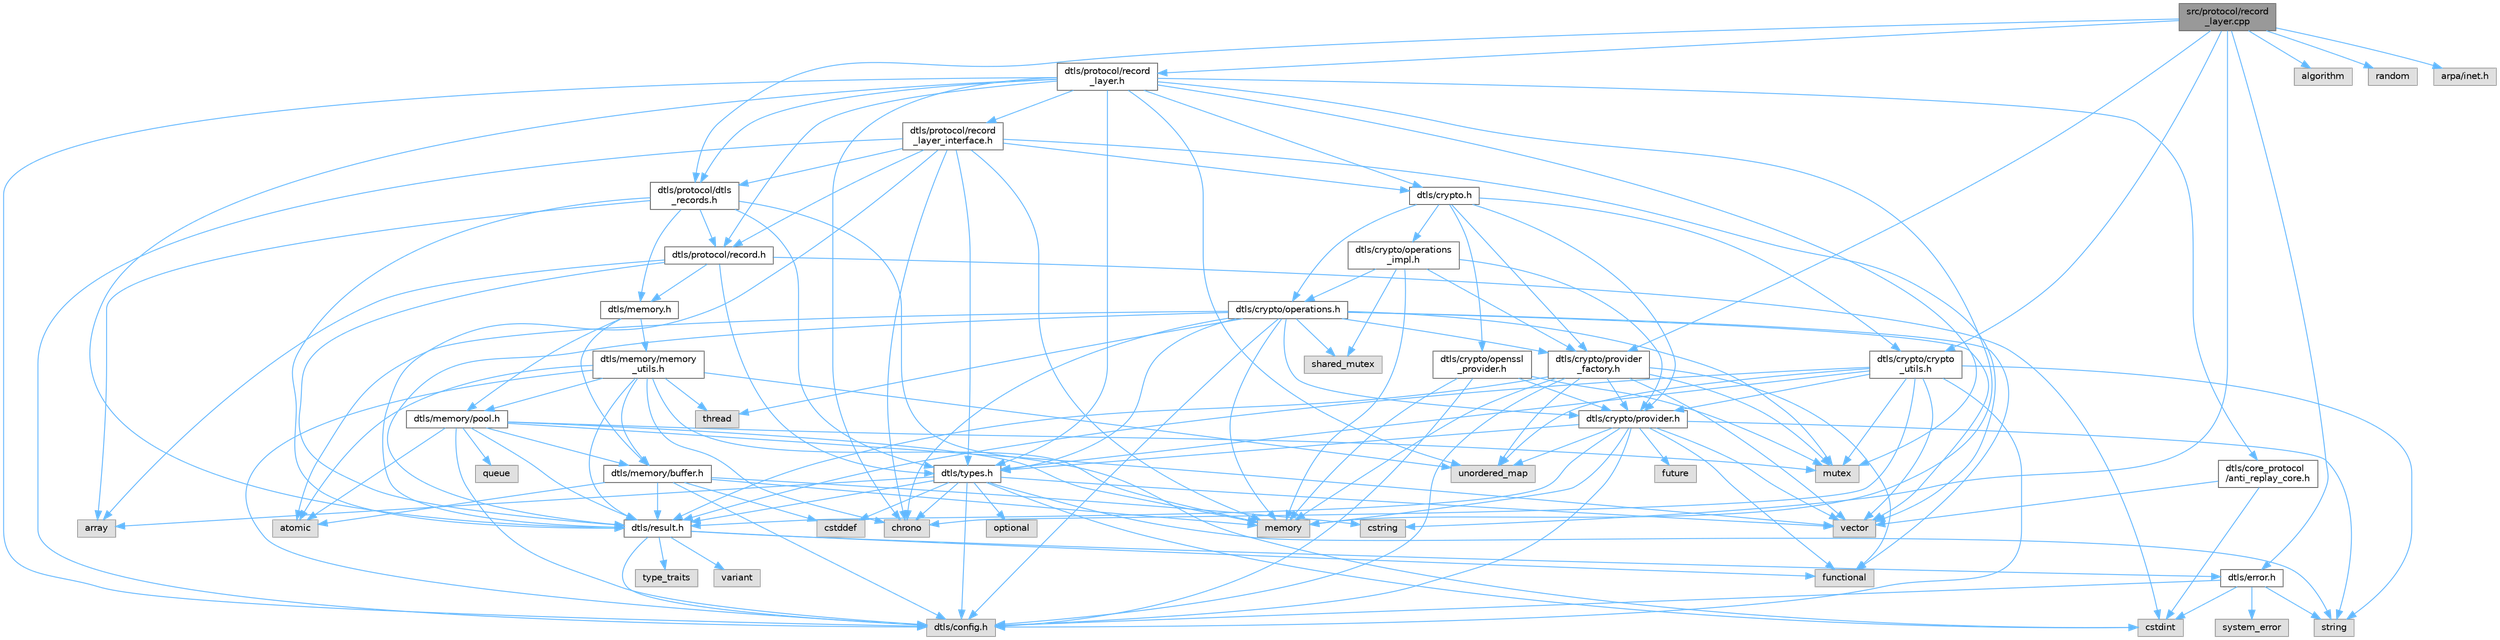digraph "src/protocol/record_layer.cpp"
{
 // LATEX_PDF_SIZE
  bgcolor="transparent";
  edge [fontname=Helvetica,fontsize=10,labelfontname=Helvetica,labelfontsize=10];
  node [fontname=Helvetica,fontsize=10,shape=box,height=0.2,width=0.4];
  Node1 [id="Node000001",label="src/protocol/record\l_layer.cpp",height=0.2,width=0.4,color="gray40", fillcolor="grey60", style="filled", fontcolor="black",tooltip=" "];
  Node1 -> Node2 [id="edge1_Node000001_Node000002",color="steelblue1",style="solid",tooltip=" "];
  Node2 [id="Node000002",label="dtls/protocol/record\l_layer.h",height=0.2,width=0.4,color="grey40", fillcolor="white", style="filled",URL="$record__layer_8h.html",tooltip=" "];
  Node2 -> Node3 [id="edge2_Node000002_Node000003",color="steelblue1",style="solid",tooltip=" "];
  Node3 [id="Node000003",label="dtls/config.h",height=0.2,width=0.4,color="grey60", fillcolor="#E0E0E0", style="filled",tooltip=" "];
  Node2 -> Node4 [id="edge3_Node000002_Node000004",color="steelblue1",style="solid",tooltip=" "];
  Node4 [id="Node000004",label="dtls/types.h",height=0.2,width=0.4,color="grey40", fillcolor="white", style="filled",URL="$types_8h.html",tooltip="Core DTLS v1.3 Protocol Types and Constants."];
  Node4 -> Node3 [id="edge4_Node000004_Node000003",color="steelblue1",style="solid",tooltip=" "];
  Node4 -> Node5 [id="edge5_Node000004_Node000005",color="steelblue1",style="solid",tooltip=" "];
  Node5 [id="Node000005",label="dtls/result.h",height=0.2,width=0.4,color="grey40", fillcolor="white", style="filled",URL="$result_8h.html",tooltip=" "];
  Node5 -> Node3 [id="edge6_Node000005_Node000003",color="steelblue1",style="solid",tooltip=" "];
  Node5 -> Node6 [id="edge7_Node000005_Node000006",color="steelblue1",style="solid",tooltip=" "];
  Node6 [id="Node000006",label="dtls/error.h",height=0.2,width=0.4,color="grey40", fillcolor="white", style="filled",URL="$error_8h.html",tooltip=" "];
  Node6 -> Node3 [id="edge8_Node000006_Node000003",color="steelblue1",style="solid",tooltip=" "];
  Node6 -> Node7 [id="edge9_Node000006_Node000007",color="steelblue1",style="solid",tooltip=" "];
  Node7 [id="Node000007",label="system_error",height=0.2,width=0.4,color="grey60", fillcolor="#E0E0E0", style="filled",tooltip=" "];
  Node6 -> Node8 [id="edge10_Node000006_Node000008",color="steelblue1",style="solid",tooltip=" "];
  Node8 [id="Node000008",label="string",height=0.2,width=0.4,color="grey60", fillcolor="#E0E0E0", style="filled",tooltip=" "];
  Node6 -> Node9 [id="edge11_Node000006_Node000009",color="steelblue1",style="solid",tooltip=" "];
  Node9 [id="Node000009",label="cstdint",height=0.2,width=0.4,color="grey60", fillcolor="#E0E0E0", style="filled",tooltip=" "];
  Node5 -> Node10 [id="edge12_Node000005_Node000010",color="steelblue1",style="solid",tooltip=" "];
  Node10 [id="Node000010",label="variant",height=0.2,width=0.4,color="grey60", fillcolor="#E0E0E0", style="filled",tooltip=" "];
  Node5 -> Node11 [id="edge13_Node000005_Node000011",color="steelblue1",style="solid",tooltip=" "];
  Node11 [id="Node000011",label="functional",height=0.2,width=0.4,color="grey60", fillcolor="#E0E0E0", style="filled",tooltip=" "];
  Node5 -> Node12 [id="edge14_Node000005_Node000012",color="steelblue1",style="solid",tooltip=" "];
  Node12 [id="Node000012",label="type_traits",height=0.2,width=0.4,color="grey60", fillcolor="#E0E0E0", style="filled",tooltip=" "];
  Node4 -> Node9 [id="edge15_Node000004_Node000009",color="steelblue1",style="solid",tooltip=" "];
  Node4 -> Node13 [id="edge16_Node000004_Node000013",color="steelblue1",style="solid",tooltip=" "];
  Node13 [id="Node000013",label="cstddef",height=0.2,width=0.4,color="grey60", fillcolor="#E0E0E0", style="filled",tooltip=" "];
  Node4 -> Node14 [id="edge17_Node000004_Node000014",color="steelblue1",style="solid",tooltip=" "];
  Node14 [id="Node000014",label="array",height=0.2,width=0.4,color="grey60", fillcolor="#E0E0E0", style="filled",tooltip=" "];
  Node4 -> Node15 [id="edge18_Node000004_Node000015",color="steelblue1",style="solid",tooltip=" "];
  Node15 [id="Node000015",label="vector",height=0.2,width=0.4,color="grey60", fillcolor="#E0E0E0", style="filled",tooltip=" "];
  Node4 -> Node8 [id="edge19_Node000004_Node000008",color="steelblue1",style="solid",tooltip=" "];
  Node4 -> Node16 [id="edge20_Node000004_Node000016",color="steelblue1",style="solid",tooltip=" "];
  Node16 [id="Node000016",label="chrono",height=0.2,width=0.4,color="grey60", fillcolor="#E0E0E0", style="filled",tooltip=" "];
  Node4 -> Node17 [id="edge21_Node000004_Node000017",color="steelblue1",style="solid",tooltip=" "];
  Node17 [id="Node000017",label="optional",height=0.2,width=0.4,color="grey60", fillcolor="#E0E0E0", style="filled",tooltip=" "];
  Node2 -> Node5 [id="edge22_Node000002_Node000005",color="steelblue1",style="solid",tooltip=" "];
  Node2 -> Node18 [id="edge23_Node000002_Node000018",color="steelblue1",style="solid",tooltip=" "];
  Node18 [id="Node000018",label="dtls/protocol/record.h",height=0.2,width=0.4,color="grey40", fillcolor="white", style="filled",URL="$record_8h.html",tooltip=" "];
  Node18 -> Node4 [id="edge24_Node000018_Node000004",color="steelblue1",style="solid",tooltip=" "];
  Node18 -> Node5 [id="edge25_Node000018_Node000005",color="steelblue1",style="solid",tooltip=" "];
  Node18 -> Node19 [id="edge26_Node000018_Node000019",color="steelblue1",style="solid",tooltip=" "];
  Node19 [id="Node000019",label="dtls/memory.h",height=0.2,width=0.4,color="grey40", fillcolor="white", style="filled",URL="$memory_8h.html",tooltip=" "];
  Node19 -> Node20 [id="edge27_Node000019_Node000020",color="steelblue1",style="solid",tooltip=" "];
  Node20 [id="Node000020",label="dtls/memory/buffer.h",height=0.2,width=0.4,color="grey40", fillcolor="white", style="filled",URL="$buffer_8h.html",tooltip=" "];
  Node20 -> Node3 [id="edge28_Node000020_Node000003",color="steelblue1",style="solid",tooltip=" "];
  Node20 -> Node5 [id="edge29_Node000020_Node000005",color="steelblue1",style="solid",tooltip=" "];
  Node20 -> Node21 [id="edge30_Node000020_Node000021",color="steelblue1",style="solid",tooltip=" "];
  Node21 [id="Node000021",label="memory",height=0.2,width=0.4,color="grey60", fillcolor="#E0E0E0", style="filled",tooltip=" "];
  Node20 -> Node13 [id="edge31_Node000020_Node000013",color="steelblue1",style="solid",tooltip=" "];
  Node20 -> Node22 [id="edge32_Node000020_Node000022",color="steelblue1",style="solid",tooltip=" "];
  Node22 [id="Node000022",label="cstring",height=0.2,width=0.4,color="grey60", fillcolor="#E0E0E0", style="filled",tooltip=" "];
  Node20 -> Node23 [id="edge33_Node000020_Node000023",color="steelblue1",style="solid",tooltip=" "];
  Node23 [id="Node000023",label="atomic",height=0.2,width=0.4,color="grey60", fillcolor="#E0E0E0", style="filled",tooltip=" "];
  Node19 -> Node24 [id="edge34_Node000019_Node000024",color="steelblue1",style="solid",tooltip=" "];
  Node24 [id="Node000024",label="dtls/memory/pool.h",height=0.2,width=0.4,color="grey40", fillcolor="white", style="filled",URL="$pool_8h.html",tooltip=" "];
  Node24 -> Node3 [id="edge35_Node000024_Node000003",color="steelblue1",style="solid",tooltip=" "];
  Node24 -> Node5 [id="edge36_Node000024_Node000005",color="steelblue1",style="solid",tooltip=" "];
  Node24 -> Node20 [id="edge37_Node000024_Node000020",color="steelblue1",style="solid",tooltip=" "];
  Node24 -> Node21 [id="edge38_Node000024_Node000021",color="steelblue1",style="solid",tooltip=" "];
  Node24 -> Node25 [id="edge39_Node000024_Node000025",color="steelblue1",style="solid",tooltip=" "];
  Node25 [id="Node000025",label="queue",height=0.2,width=0.4,color="grey60", fillcolor="#E0E0E0", style="filled",tooltip=" "];
  Node24 -> Node26 [id="edge40_Node000024_Node000026",color="steelblue1",style="solid",tooltip=" "];
  Node26 [id="Node000026",label="mutex",height=0.2,width=0.4,color="grey60", fillcolor="#E0E0E0", style="filled",tooltip=" "];
  Node24 -> Node23 [id="edge41_Node000024_Node000023",color="steelblue1",style="solid",tooltip=" "];
  Node24 -> Node15 [id="edge42_Node000024_Node000015",color="steelblue1",style="solid",tooltip=" "];
  Node19 -> Node27 [id="edge43_Node000019_Node000027",color="steelblue1",style="solid",tooltip=" "];
  Node27 [id="Node000027",label="dtls/memory/memory\l_utils.h",height=0.2,width=0.4,color="grey40", fillcolor="white", style="filled",URL="$memory__utils_8h.html",tooltip=" "];
  Node27 -> Node3 [id="edge44_Node000027_Node000003",color="steelblue1",style="solid",tooltip=" "];
  Node27 -> Node5 [id="edge45_Node000027_Node000005",color="steelblue1",style="solid",tooltip=" "];
  Node27 -> Node20 [id="edge46_Node000027_Node000020",color="steelblue1",style="solid",tooltip=" "];
  Node27 -> Node24 [id="edge47_Node000027_Node000024",color="steelblue1",style="solid",tooltip=" "];
  Node27 -> Node21 [id="edge48_Node000027_Node000021",color="steelblue1",style="solid",tooltip=" "];
  Node27 -> Node16 [id="edge49_Node000027_Node000016",color="steelblue1",style="solid",tooltip=" "];
  Node27 -> Node23 [id="edge50_Node000027_Node000023",color="steelblue1",style="solid",tooltip=" "];
  Node27 -> Node28 [id="edge51_Node000027_Node000028",color="steelblue1",style="solid",tooltip=" "];
  Node28 [id="Node000028",label="unordered_map",height=0.2,width=0.4,color="grey60", fillcolor="#E0E0E0", style="filled",tooltip=" "];
  Node27 -> Node29 [id="edge52_Node000027_Node000029",color="steelblue1",style="solid",tooltip=" "];
  Node29 [id="Node000029",label="thread",height=0.2,width=0.4,color="grey60", fillcolor="#E0E0E0", style="filled",tooltip=" "];
  Node18 -> Node9 [id="edge53_Node000018_Node000009",color="steelblue1",style="solid",tooltip=" "];
  Node18 -> Node14 [id="edge54_Node000018_Node000014",color="steelblue1",style="solid",tooltip=" "];
  Node2 -> Node30 [id="edge55_Node000002_Node000030",color="steelblue1",style="solid",tooltip=" "];
  Node30 [id="Node000030",label="dtls/protocol/dtls\l_records.h",height=0.2,width=0.4,color="grey40", fillcolor="white", style="filled",URL="$dtls__records_8h.html",tooltip=" "];
  Node30 -> Node4 [id="edge56_Node000030_Node000004",color="steelblue1",style="solid",tooltip=" "];
  Node30 -> Node5 [id="edge57_Node000030_Node000005",color="steelblue1",style="solid",tooltip=" "];
  Node30 -> Node19 [id="edge58_Node000030_Node000019",color="steelblue1",style="solid",tooltip=" "];
  Node30 -> Node18 [id="edge59_Node000030_Node000018",color="steelblue1",style="solid",tooltip=" "];
  Node30 -> Node9 [id="edge60_Node000030_Node000009",color="steelblue1",style="solid",tooltip=" "];
  Node30 -> Node14 [id="edge61_Node000030_Node000014",color="steelblue1",style="solid",tooltip=" "];
  Node2 -> Node31 [id="edge62_Node000002_Node000031",color="steelblue1",style="solid",tooltip=" "];
  Node31 [id="Node000031",label="dtls/protocol/record\l_layer_interface.h",height=0.2,width=0.4,color="grey40", fillcolor="white", style="filled",URL="$record__layer__interface_8h.html",tooltip=" "];
  Node31 -> Node3 [id="edge63_Node000031_Node000003",color="steelblue1",style="solid",tooltip=" "];
  Node31 -> Node4 [id="edge64_Node000031_Node000004",color="steelblue1",style="solid",tooltip=" "];
  Node31 -> Node5 [id="edge65_Node000031_Node000005",color="steelblue1",style="solid",tooltip=" "];
  Node31 -> Node18 [id="edge66_Node000031_Node000018",color="steelblue1",style="solid",tooltip=" "];
  Node31 -> Node30 [id="edge67_Node000031_Node000030",color="steelblue1",style="solid",tooltip=" "];
  Node31 -> Node32 [id="edge68_Node000031_Node000032",color="steelblue1",style="solid",tooltip=" "];
  Node32 [id="Node000032",label="dtls/crypto.h",height=0.2,width=0.4,color="grey40", fillcolor="white", style="filled",URL="$crypto_8h.html",tooltip=" "];
  Node32 -> Node33 [id="edge69_Node000032_Node000033",color="steelblue1",style="solid",tooltip=" "];
  Node33 [id="Node000033",label="dtls/crypto/provider.h",height=0.2,width=0.4,color="grey40", fillcolor="white", style="filled",URL="$provider_8h.html",tooltip="DTLS v1.3 Cryptographic Provider Interface."];
  Node33 -> Node3 [id="edge70_Node000033_Node000003",color="steelblue1",style="solid",tooltip=" "];
  Node33 -> Node4 [id="edge71_Node000033_Node000004",color="steelblue1",style="solid",tooltip=" "];
  Node33 -> Node5 [id="edge72_Node000033_Node000005",color="steelblue1",style="solid",tooltip=" "];
  Node33 -> Node21 [id="edge73_Node000033_Node000021",color="steelblue1",style="solid",tooltip=" "];
  Node33 -> Node15 [id="edge74_Node000033_Node000015",color="steelblue1",style="solid",tooltip=" "];
  Node33 -> Node8 [id="edge75_Node000033_Node000008",color="steelblue1",style="solid",tooltip=" "];
  Node33 -> Node11 [id="edge76_Node000033_Node000011",color="steelblue1",style="solid",tooltip=" "];
  Node33 -> Node34 [id="edge77_Node000033_Node000034",color="steelblue1",style="solid",tooltip=" "];
  Node34 [id="Node000034",label="future",height=0.2,width=0.4,color="grey60", fillcolor="#E0E0E0", style="filled",tooltip=" "];
  Node33 -> Node28 [id="edge78_Node000033_Node000028",color="steelblue1",style="solid",tooltip=" "];
  Node32 -> Node35 [id="edge79_Node000032_Node000035",color="steelblue1",style="solid",tooltip=" "];
  Node35 [id="Node000035",label="dtls/crypto/provider\l_factory.h",height=0.2,width=0.4,color="grey40", fillcolor="white", style="filled",URL="$provider__factory_8h.html",tooltip=" "];
  Node35 -> Node3 [id="edge80_Node000035_Node000003",color="steelblue1",style="solid",tooltip=" "];
  Node35 -> Node33 [id="edge81_Node000035_Node000033",color="steelblue1",style="solid",tooltip=" "];
  Node35 -> Node5 [id="edge82_Node000035_Node000005",color="steelblue1",style="solid",tooltip=" "];
  Node35 -> Node21 [id="edge83_Node000035_Node000021",color="steelblue1",style="solid",tooltip=" "];
  Node35 -> Node15 [id="edge84_Node000035_Node000015",color="steelblue1",style="solid",tooltip=" "];
  Node35 -> Node11 [id="edge85_Node000035_Node000011",color="steelblue1",style="solid",tooltip=" "];
  Node35 -> Node28 [id="edge86_Node000035_Node000028",color="steelblue1",style="solid",tooltip=" "];
  Node35 -> Node26 [id="edge87_Node000035_Node000026",color="steelblue1",style="solid",tooltip=" "];
  Node32 -> Node36 [id="edge88_Node000032_Node000036",color="steelblue1",style="solid",tooltip=" "];
  Node36 [id="Node000036",label="dtls/crypto/openssl\l_provider.h",height=0.2,width=0.4,color="grey40", fillcolor="white", style="filled",URL="$openssl__provider_8h.html",tooltip=" "];
  Node36 -> Node3 [id="edge89_Node000036_Node000003",color="steelblue1",style="solid",tooltip=" "];
  Node36 -> Node33 [id="edge90_Node000036_Node000033",color="steelblue1",style="solid",tooltip=" "];
  Node36 -> Node21 [id="edge91_Node000036_Node000021",color="steelblue1",style="solid",tooltip=" "];
  Node36 -> Node26 [id="edge92_Node000036_Node000026",color="steelblue1",style="solid",tooltip=" "];
  Node32 -> Node37 [id="edge93_Node000032_Node000037",color="steelblue1",style="solid",tooltip=" "];
  Node37 [id="Node000037",label="dtls/crypto/crypto\l_utils.h",height=0.2,width=0.4,color="grey40", fillcolor="white", style="filled",URL="$crypto__utils_8h.html",tooltip=" "];
  Node37 -> Node3 [id="edge94_Node000037_Node000003",color="steelblue1",style="solid",tooltip=" "];
  Node37 -> Node4 [id="edge95_Node000037_Node000004",color="steelblue1",style="solid",tooltip=" "];
  Node37 -> Node5 [id="edge96_Node000037_Node000005",color="steelblue1",style="solid",tooltip=" "];
  Node37 -> Node33 [id="edge97_Node000037_Node000033",color="steelblue1",style="solid",tooltip=" "];
  Node37 -> Node15 [id="edge98_Node000037_Node000015",color="steelblue1",style="solid",tooltip=" "];
  Node37 -> Node8 [id="edge99_Node000037_Node000008",color="steelblue1",style="solid",tooltip=" "];
  Node37 -> Node16 [id="edge100_Node000037_Node000016",color="steelblue1",style="solid",tooltip=" "];
  Node37 -> Node26 [id="edge101_Node000037_Node000026",color="steelblue1",style="solid",tooltip=" "];
  Node37 -> Node28 [id="edge102_Node000037_Node000028",color="steelblue1",style="solid",tooltip=" "];
  Node32 -> Node38 [id="edge103_Node000032_Node000038",color="steelblue1",style="solid",tooltip=" "];
  Node38 [id="Node000038",label="dtls/crypto/operations.h",height=0.2,width=0.4,color="grey40", fillcolor="white", style="filled",URL="$operations_8h.html",tooltip=" "];
  Node38 -> Node3 [id="edge104_Node000038_Node000003",color="steelblue1",style="solid",tooltip=" "];
  Node38 -> Node4 [id="edge105_Node000038_Node000004",color="steelblue1",style="solid",tooltip=" "];
  Node38 -> Node5 [id="edge106_Node000038_Node000005",color="steelblue1",style="solid",tooltip=" "];
  Node38 -> Node33 [id="edge107_Node000038_Node000033",color="steelblue1",style="solid",tooltip=" "];
  Node38 -> Node35 [id="edge108_Node000038_Node000035",color="steelblue1",style="solid",tooltip=" "];
  Node38 -> Node21 [id="edge109_Node000038_Node000021",color="steelblue1",style="solid",tooltip=" "];
  Node38 -> Node15 [id="edge110_Node000038_Node000015",color="steelblue1",style="solid",tooltip=" "];
  Node38 -> Node11 [id="edge111_Node000038_Node000011",color="steelblue1",style="solid",tooltip=" "];
  Node38 -> Node39 [id="edge112_Node000038_Node000039",color="steelblue1",style="solid",tooltip=" "];
  Node39 [id="Node000039",label="shared_mutex",height=0.2,width=0.4,color="grey60", fillcolor="#E0E0E0", style="filled",tooltip=" "];
  Node38 -> Node23 [id="edge113_Node000038_Node000023",color="steelblue1",style="solid",tooltip=" "];
  Node38 -> Node29 [id="edge114_Node000038_Node000029",color="steelblue1",style="solid",tooltip=" "];
  Node38 -> Node26 [id="edge115_Node000038_Node000026",color="steelblue1",style="solid",tooltip=" "];
  Node38 -> Node16 [id="edge116_Node000038_Node000016",color="steelblue1",style="solid",tooltip=" "];
  Node32 -> Node40 [id="edge117_Node000032_Node000040",color="steelblue1",style="solid",tooltip=" "];
  Node40 [id="Node000040",label="dtls/crypto/operations\l_impl.h",height=0.2,width=0.4,color="grey40", fillcolor="white", style="filled",URL="$operations__impl_8h.html",tooltip=" "];
  Node40 -> Node38 [id="edge118_Node000040_Node000038",color="steelblue1",style="solid",tooltip=" "];
  Node40 -> Node33 [id="edge119_Node000040_Node000033",color="steelblue1",style="solid",tooltip=" "];
  Node40 -> Node35 [id="edge120_Node000040_Node000035",color="steelblue1",style="solid",tooltip=" "];
  Node40 -> Node21 [id="edge121_Node000040_Node000021",color="steelblue1",style="solid",tooltip=" "];
  Node40 -> Node39 [id="edge122_Node000040_Node000039",color="steelblue1",style="solid",tooltip=" "];
  Node31 -> Node21 [id="edge123_Node000031_Node000021",color="steelblue1",style="solid",tooltip=" "];
  Node31 -> Node15 [id="edge124_Node000031_Node000015",color="steelblue1",style="solid",tooltip=" "];
  Node31 -> Node16 [id="edge125_Node000031_Node000016",color="steelblue1",style="solid",tooltip=" "];
  Node2 -> Node41 [id="edge126_Node000002_Node000041",color="steelblue1",style="solid",tooltip=" "];
  Node41 [id="Node000041",label="dtls/core_protocol\l/anti_replay_core.h",height=0.2,width=0.4,color="grey40", fillcolor="white", style="filled",URL="$anti__replay__core_8h.html",tooltip=" "];
  Node41 -> Node9 [id="edge127_Node000041_Node000009",color="steelblue1",style="solid",tooltip=" "];
  Node41 -> Node15 [id="edge128_Node000041_Node000015",color="steelblue1",style="solid",tooltip=" "];
  Node2 -> Node32 [id="edge129_Node000002_Node000032",color="steelblue1",style="solid",tooltip=" "];
  Node2 -> Node21 [id="edge130_Node000002_Node000021",color="steelblue1",style="solid",tooltip=" "];
  Node2 -> Node26 [id="edge131_Node000002_Node000026",color="steelblue1",style="solid",tooltip=" "];
  Node2 -> Node28 [id="edge132_Node000002_Node000028",color="steelblue1",style="solid",tooltip=" "];
  Node2 -> Node16 [id="edge133_Node000002_Node000016",color="steelblue1",style="solid",tooltip=" "];
  Node1 -> Node30 [id="edge134_Node000001_Node000030",color="steelblue1",style="solid",tooltip=" "];
  Node1 -> Node37 [id="edge135_Node000001_Node000037",color="steelblue1",style="solid",tooltip=" "];
  Node1 -> Node6 [id="edge136_Node000001_Node000006",color="steelblue1",style="solid",tooltip=" "];
  Node1 -> Node35 [id="edge137_Node000001_Node000035",color="steelblue1",style="solid",tooltip=" "];
  Node1 -> Node42 [id="edge138_Node000001_Node000042",color="steelblue1",style="solid",tooltip=" "];
  Node42 [id="Node000042",label="algorithm",height=0.2,width=0.4,color="grey60", fillcolor="#E0E0E0", style="filled",tooltip=" "];
  Node1 -> Node22 [id="edge139_Node000001_Node000022",color="steelblue1",style="solid",tooltip=" "];
  Node1 -> Node43 [id="edge140_Node000001_Node000043",color="steelblue1",style="solid",tooltip=" "];
  Node43 [id="Node000043",label="random",height=0.2,width=0.4,color="grey60", fillcolor="#E0E0E0", style="filled",tooltip=" "];
  Node1 -> Node44 [id="edge141_Node000001_Node000044",color="steelblue1",style="solid",tooltip=" "];
  Node44 [id="Node000044",label="arpa/inet.h",height=0.2,width=0.4,color="grey60", fillcolor="#E0E0E0", style="filled",tooltip=" "];
}

